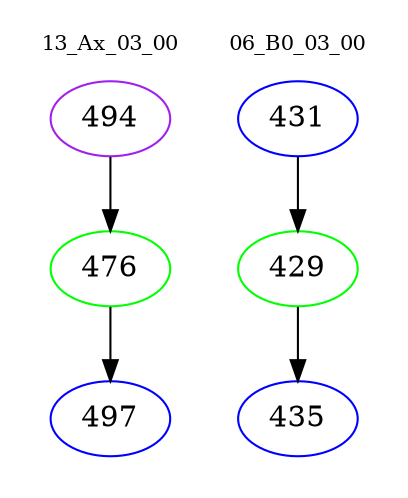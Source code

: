 digraph{
subgraph cluster_0 {
color = white
label = "13_Ax_03_00";
fontsize=10;
T0_494 [label="494", color="purple"]
T0_494 -> T0_476 [color="black"]
T0_476 [label="476", color="green"]
T0_476 -> T0_497 [color="black"]
T0_497 [label="497", color="blue"]
}
subgraph cluster_1 {
color = white
label = "06_B0_03_00";
fontsize=10;
T1_431 [label="431", color="blue"]
T1_431 -> T1_429 [color="black"]
T1_429 [label="429", color="green"]
T1_429 -> T1_435 [color="black"]
T1_435 [label="435", color="blue"]
}
}
